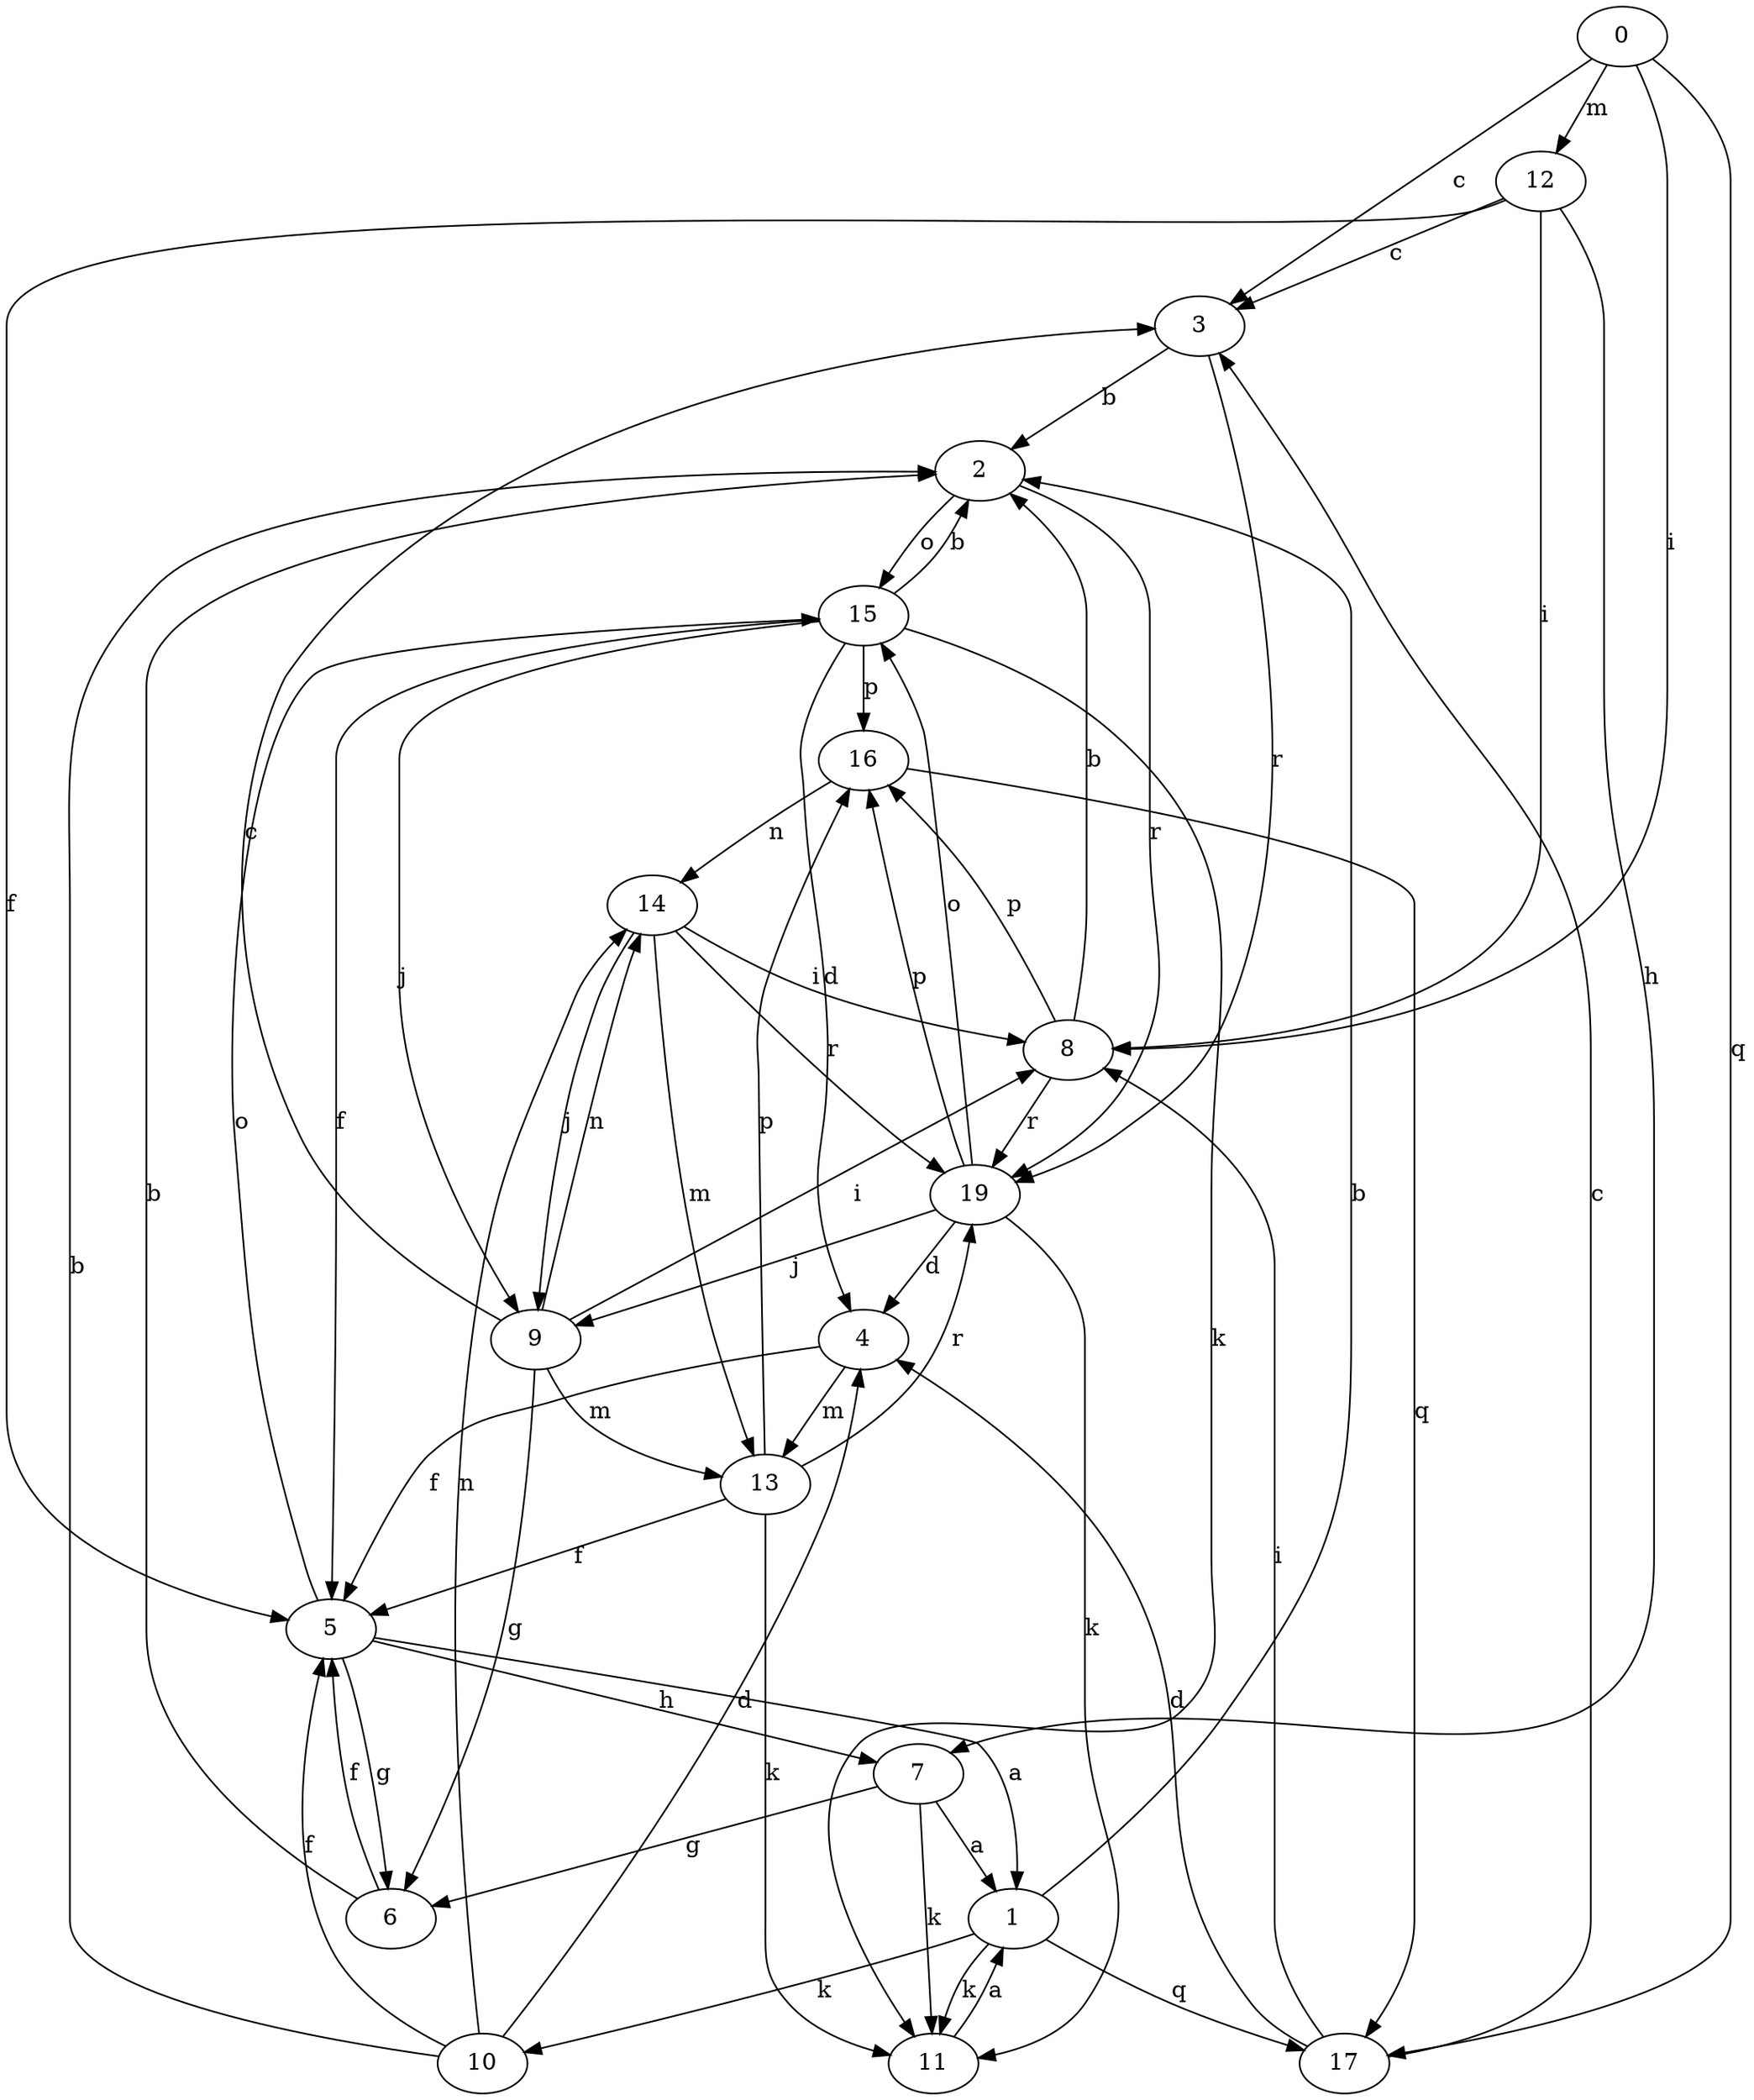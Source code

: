 strict digraph  {
0;
1;
2;
3;
4;
5;
6;
7;
8;
9;
10;
11;
12;
13;
14;
15;
16;
17;
19;
0 -> 3  [label=c];
0 -> 8  [label=i];
0 -> 12  [label=m];
0 -> 17  [label=q];
1 -> 2  [label=b];
1 -> 10  [label=k];
1 -> 11  [label=k];
1 -> 17  [label=q];
2 -> 15  [label=o];
2 -> 19  [label=r];
3 -> 2  [label=b];
3 -> 19  [label=r];
4 -> 5  [label=f];
4 -> 13  [label=m];
5 -> 1  [label=a];
5 -> 6  [label=g];
5 -> 7  [label=h];
5 -> 15  [label=o];
6 -> 2  [label=b];
6 -> 5  [label=f];
7 -> 1  [label=a];
7 -> 6  [label=g];
7 -> 11  [label=k];
8 -> 2  [label=b];
8 -> 16  [label=p];
8 -> 19  [label=r];
9 -> 3  [label=c];
9 -> 6  [label=g];
9 -> 8  [label=i];
9 -> 13  [label=m];
9 -> 14  [label=n];
10 -> 2  [label=b];
10 -> 4  [label=d];
10 -> 5  [label=f];
10 -> 14  [label=n];
11 -> 1  [label=a];
12 -> 3  [label=c];
12 -> 5  [label=f];
12 -> 7  [label=h];
12 -> 8  [label=i];
13 -> 5  [label=f];
13 -> 11  [label=k];
13 -> 16  [label=p];
13 -> 19  [label=r];
14 -> 8  [label=i];
14 -> 9  [label=j];
14 -> 13  [label=m];
14 -> 19  [label=r];
15 -> 2  [label=b];
15 -> 4  [label=d];
15 -> 5  [label=f];
15 -> 9  [label=j];
15 -> 11  [label=k];
15 -> 16  [label=p];
16 -> 14  [label=n];
16 -> 17  [label=q];
17 -> 3  [label=c];
17 -> 4  [label=d];
17 -> 8  [label=i];
19 -> 4  [label=d];
19 -> 9  [label=j];
19 -> 11  [label=k];
19 -> 15  [label=o];
19 -> 16  [label=p];
}
